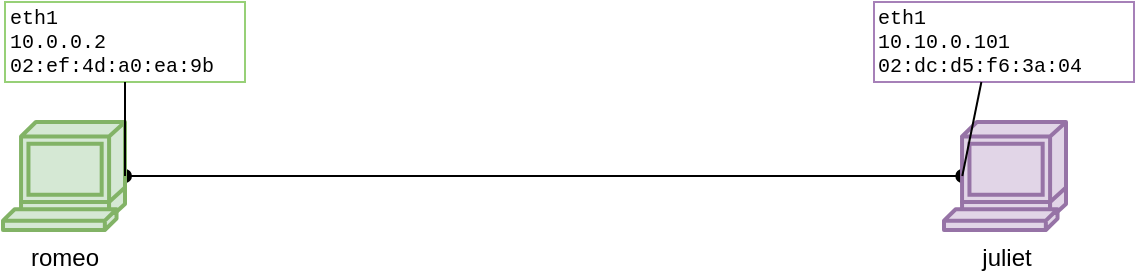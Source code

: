 <mxfile version="20.3.0" type="github"><diagram id="l-W5It_MtnDhg-S0Zr1l" name="Page-1"><mxGraphModel dx="770" dy="545" grid="1" gridSize="10" guides="1" tooltips="1" connect="1" arrows="1" fold="1" page="1" pageScale="1" pageWidth="600" pageHeight="400" background="#ffffff" math="0" shadow="0"><root><mxCell id="0"/><mxCell id="1" parent="0"/><mxCell id="7" style="edgeStyle=orthogonalEdgeStyle;rounded=0;html=1;jettySize=auto;orthogonalLoop=1;strokeColor=#000000;endArrow=oval;endFill=1;startArrow=oval;startFill=1;endSize=6;startSize=6;targetPerimeterSpacing=0;sourcePerimeterSpacing=0;entryX=0.15;entryY=0.5;entryDx=0;entryDy=0;entryPerimeter=0;" parent="1" source="4" target="5" edge="1"><mxGeometry relative="1" as="geometry"><mxPoint x="268" y="212.5" as="targetPoint"/></mxGeometry></mxCell><mxCell id="4" value="romeo" style="shape=mxgraph.cisco.computers_and_peripherals.terminal;html=1;dashed=0;fillColor=#d5e8d4;strokeColor=#82b366;strokeWidth=2;verticalLabelPosition=bottom;verticalAlign=top;align=center;outlineConnect=0;" parent="1" vertex="1"><mxGeometry x="27.5" y="186" width="61" height="54" as="geometry"/></mxCell><mxCell id="5" value="juliet&lt;br&gt;" style="shape=mxgraph.cisco.computers_and_peripherals.terminal;html=1;dashed=0;fillColor=#e1d5e7;strokeColor=#9673a6;strokeWidth=2;verticalLabelPosition=bottom;verticalAlign=top;align=center;outlineConnect=0;" parent="1" vertex="1"><mxGeometry x="498" y="186" width="61" height="54" as="geometry"/></mxCell><mxCell id="16" value="eth1&lt;br&gt;10.0.0.2&lt;br&gt;02:ef:4d:a0:ea:9b&lt;br&gt;" style="text;html=1;resizable=0;points=[];autosize=1;align=left;verticalAlign=top;spacingTop=-4;fontSize=10;fontFamily=Courier New;strokeColor=#97D077;" parent="1" vertex="1"><mxGeometry x="28.5" y="126" width="120" height="40" as="geometry"/></mxCell><mxCell id="17" value="eth1&lt;br&gt;10.10.0.101&lt;br&gt;02:dc:d5:f6:3a:04" style="text;html=1;resizable=0;points=[];autosize=1;align=left;verticalAlign=top;spacingTop=-4;fontSize=10;fontFamily=Courier New;strokeColor=#A680B8;" parent="1" vertex="1"><mxGeometry x="463" y="126" width="130" height="40" as="geometry"/></mxCell><mxCell id="19" value="" style="endArrow=none;html=1;strokeColor=#000000;fontFamily=Courier New;fontSize=10;entryX=1;entryY=0.5;entryPerimeter=0;" parent="1" source="16" target="4" edge="1"><mxGeometry width="50" height="50" relative="1" as="geometry"><mxPoint x="30" y="330" as="sourcePoint"/><mxPoint x="80" y="280" as="targetPoint"/></mxGeometry></mxCell><mxCell id="22" value="" style="endArrow=none;html=1;strokeColor=#000000;fontFamily=Courier New;fontSize=10;exitX=0.413;exitY=1;exitPerimeter=0;entryX=0.15;entryY=0.5;entryPerimeter=0;" parent="1" source="17" target="5" edge="1"><mxGeometry width="50" height="50" relative="1" as="geometry"><mxPoint x="400" y="300" as="sourcePoint"/><mxPoint x="470" y="200" as="targetPoint"/></mxGeometry></mxCell></root></mxGraphModel></diagram></mxfile>